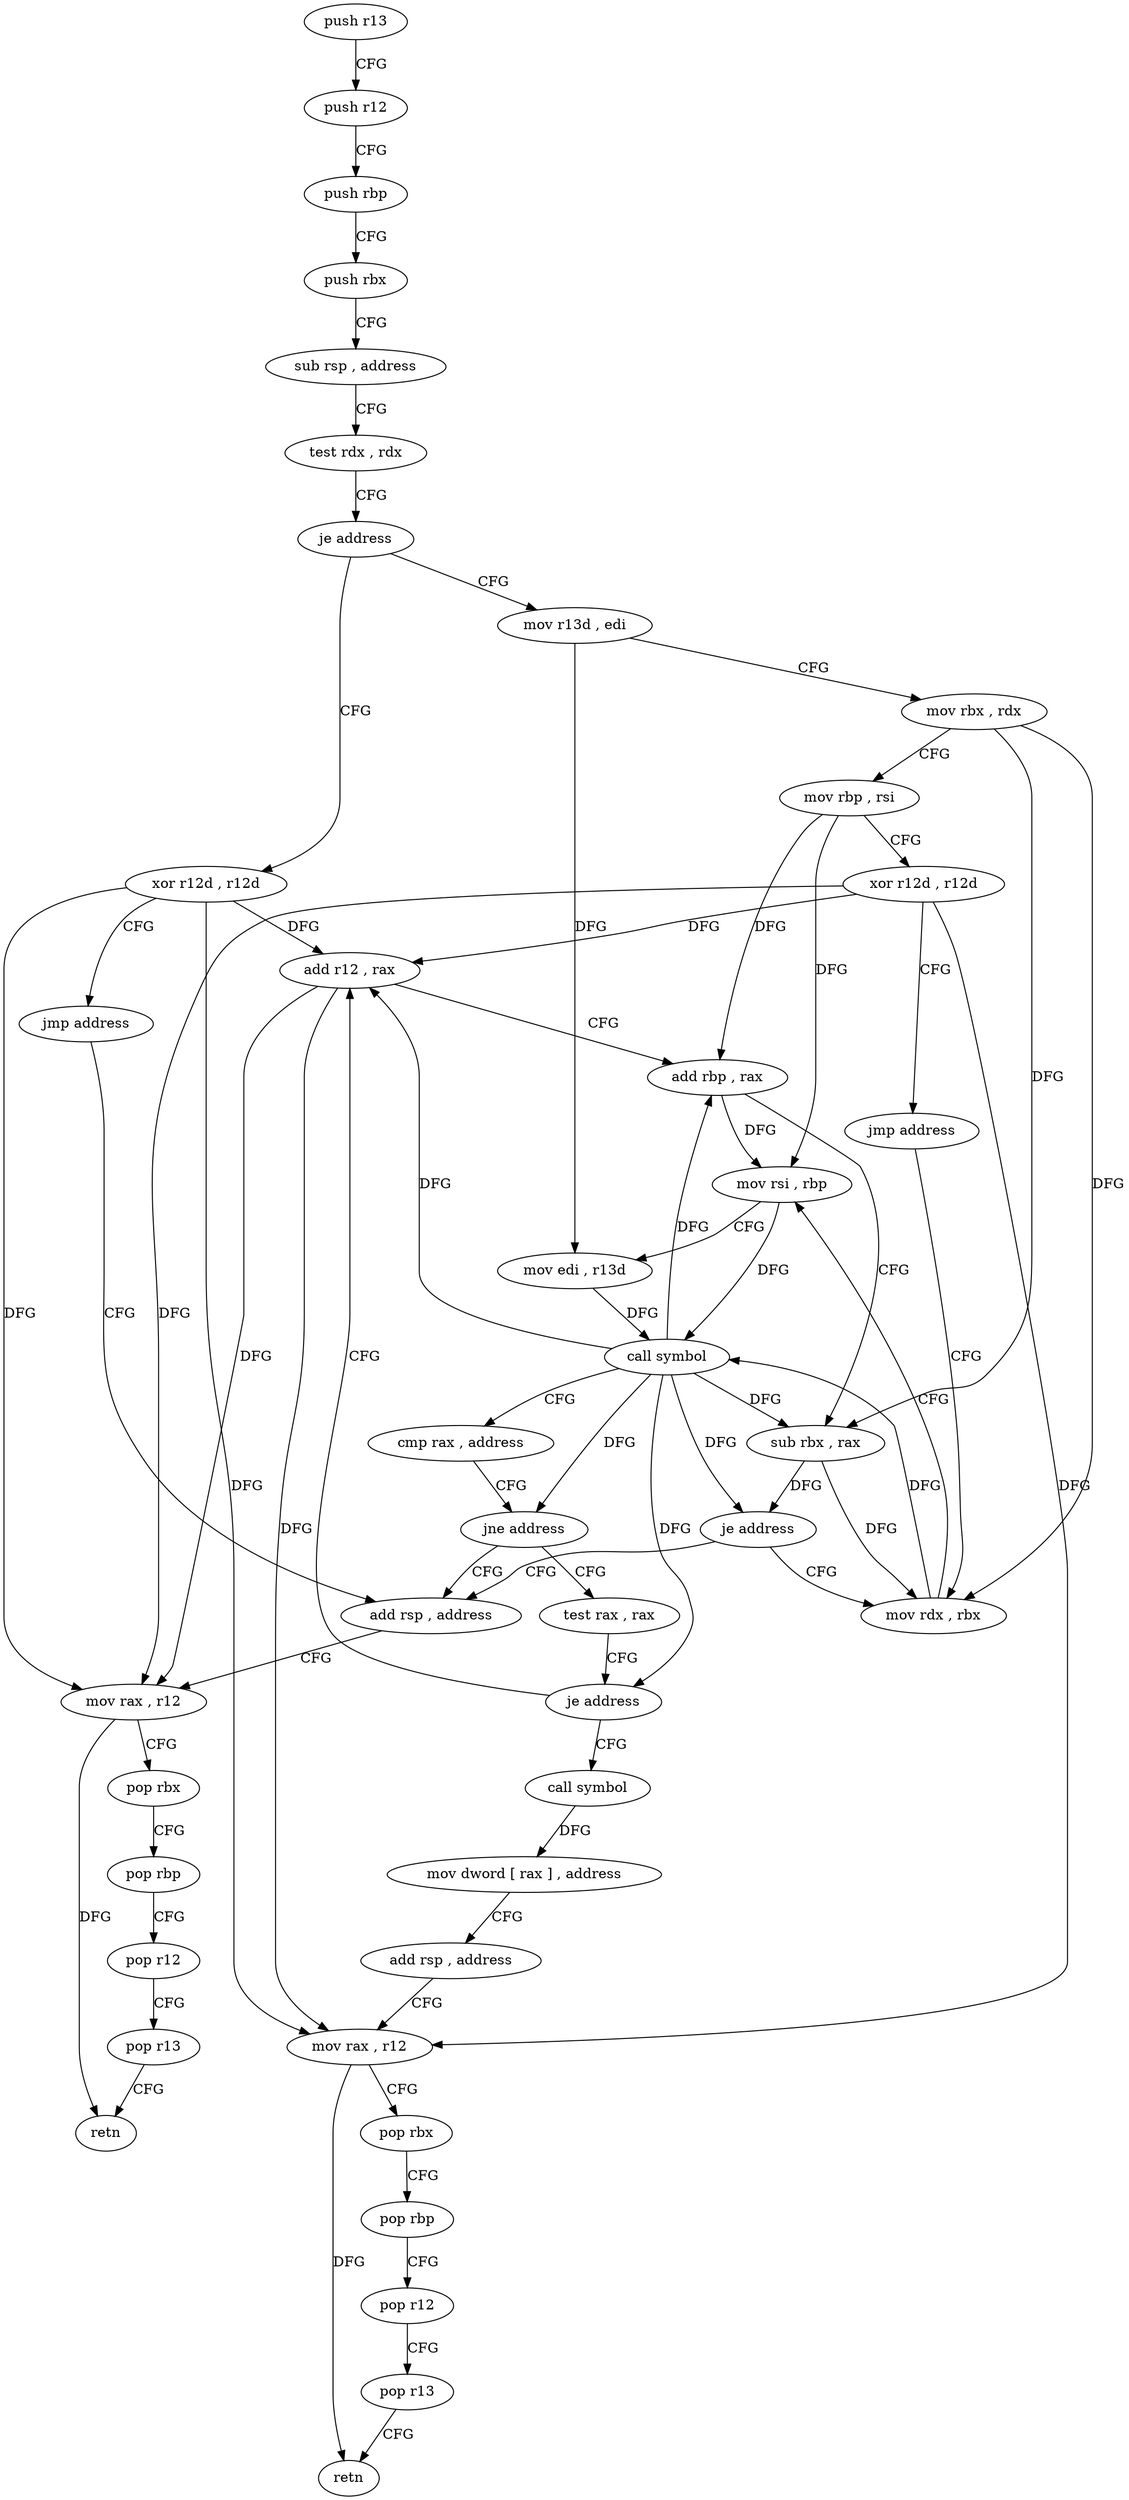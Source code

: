 digraph "func" {
"4219392" [label = "push r13" ]
"4219394" [label = "push r12" ]
"4219396" [label = "push rbp" ]
"4219397" [label = "push rbx" ]
"4219398" [label = "sub rsp , address" ]
"4219402" [label = "test rdx , rdx" ]
"4219405" [label = "je address" ]
"4219505" [label = "xor r12d , r12d" ]
"4219407" [label = "mov r13d , edi" ]
"4219508" [label = "jmp address" ]
"4219460" [label = "add rsp , address" ]
"4219410" [label = "mov rbx , rdx" ]
"4219413" [label = "mov rbp , rsi" ]
"4219416" [label = "xor r12d , r12d" ]
"4219419" [label = "jmp address" ]
"4219440" [label = "mov rdx , rbx" ]
"4219464" [label = "mov rax , r12" ]
"4219467" [label = "pop rbx" ]
"4219468" [label = "pop rbp" ]
"4219469" [label = "pop r12" ]
"4219471" [label = "pop r13" ]
"4219473" [label = "retn" ]
"4219443" [label = "mov rsi , rbp" ]
"4219446" [label = "mov edi , r13d" ]
"4219449" [label = "call symbol" ]
"4219454" [label = "cmp rax , address" ]
"4219458" [label = "jne address" ]
"4219424" [label = "test rax , rax" ]
"4219427" [label = "je address" ]
"4219480" [label = "call symbol" ]
"4219429" [label = "add r12 , rax" ]
"4219485" [label = "mov dword [ rax ] , address" ]
"4219491" [label = "add rsp , address" ]
"4219495" [label = "mov rax , r12" ]
"4219498" [label = "pop rbx" ]
"4219499" [label = "pop rbp" ]
"4219500" [label = "pop r12" ]
"4219502" [label = "pop r13" ]
"4219504" [label = "retn" ]
"4219432" [label = "add rbp , rax" ]
"4219435" [label = "sub rbx , rax" ]
"4219438" [label = "je address" ]
"4219392" -> "4219394" [ label = "CFG" ]
"4219394" -> "4219396" [ label = "CFG" ]
"4219396" -> "4219397" [ label = "CFG" ]
"4219397" -> "4219398" [ label = "CFG" ]
"4219398" -> "4219402" [ label = "CFG" ]
"4219402" -> "4219405" [ label = "CFG" ]
"4219405" -> "4219505" [ label = "CFG" ]
"4219405" -> "4219407" [ label = "CFG" ]
"4219505" -> "4219508" [ label = "CFG" ]
"4219505" -> "4219464" [ label = "DFG" ]
"4219505" -> "4219495" [ label = "DFG" ]
"4219505" -> "4219429" [ label = "DFG" ]
"4219407" -> "4219410" [ label = "CFG" ]
"4219407" -> "4219446" [ label = "DFG" ]
"4219508" -> "4219460" [ label = "CFG" ]
"4219460" -> "4219464" [ label = "CFG" ]
"4219410" -> "4219413" [ label = "CFG" ]
"4219410" -> "4219440" [ label = "DFG" ]
"4219410" -> "4219435" [ label = "DFG" ]
"4219413" -> "4219416" [ label = "CFG" ]
"4219413" -> "4219443" [ label = "DFG" ]
"4219413" -> "4219432" [ label = "DFG" ]
"4219416" -> "4219419" [ label = "CFG" ]
"4219416" -> "4219464" [ label = "DFG" ]
"4219416" -> "4219495" [ label = "DFG" ]
"4219416" -> "4219429" [ label = "DFG" ]
"4219419" -> "4219440" [ label = "CFG" ]
"4219440" -> "4219443" [ label = "CFG" ]
"4219440" -> "4219449" [ label = "DFG" ]
"4219464" -> "4219467" [ label = "CFG" ]
"4219464" -> "4219473" [ label = "DFG" ]
"4219467" -> "4219468" [ label = "CFG" ]
"4219468" -> "4219469" [ label = "CFG" ]
"4219469" -> "4219471" [ label = "CFG" ]
"4219471" -> "4219473" [ label = "CFG" ]
"4219443" -> "4219446" [ label = "CFG" ]
"4219443" -> "4219449" [ label = "DFG" ]
"4219446" -> "4219449" [ label = "DFG" ]
"4219449" -> "4219454" [ label = "CFG" ]
"4219449" -> "4219458" [ label = "DFG" ]
"4219449" -> "4219427" [ label = "DFG" ]
"4219449" -> "4219429" [ label = "DFG" ]
"4219449" -> "4219432" [ label = "DFG" ]
"4219449" -> "4219435" [ label = "DFG" ]
"4219449" -> "4219438" [ label = "DFG" ]
"4219454" -> "4219458" [ label = "CFG" ]
"4219458" -> "4219424" [ label = "CFG" ]
"4219458" -> "4219460" [ label = "CFG" ]
"4219424" -> "4219427" [ label = "CFG" ]
"4219427" -> "4219480" [ label = "CFG" ]
"4219427" -> "4219429" [ label = "CFG" ]
"4219480" -> "4219485" [ label = "DFG" ]
"4219429" -> "4219432" [ label = "CFG" ]
"4219429" -> "4219464" [ label = "DFG" ]
"4219429" -> "4219495" [ label = "DFG" ]
"4219485" -> "4219491" [ label = "CFG" ]
"4219491" -> "4219495" [ label = "CFG" ]
"4219495" -> "4219498" [ label = "CFG" ]
"4219495" -> "4219504" [ label = "DFG" ]
"4219498" -> "4219499" [ label = "CFG" ]
"4219499" -> "4219500" [ label = "CFG" ]
"4219500" -> "4219502" [ label = "CFG" ]
"4219502" -> "4219504" [ label = "CFG" ]
"4219432" -> "4219435" [ label = "CFG" ]
"4219432" -> "4219443" [ label = "DFG" ]
"4219435" -> "4219438" [ label = "DFG" ]
"4219435" -> "4219440" [ label = "DFG" ]
"4219438" -> "4219460" [ label = "CFG" ]
"4219438" -> "4219440" [ label = "CFG" ]
}
